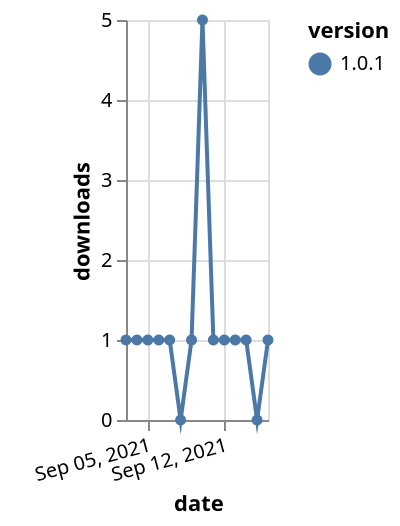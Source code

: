 {"$schema": "https://vega.github.io/schema/vega-lite/v5.json", "description": "A simple bar chart with embedded data.", "data": {"values": [{"date": "2021-09-03", "total": 211, "delta": 1, "version": "1.0.1"}, {"date": "2021-09-04", "total": 212, "delta": 1, "version": "1.0.1"}, {"date": "2021-09-05", "total": 213, "delta": 1, "version": "1.0.1"}, {"date": "2021-09-06", "total": 214, "delta": 1, "version": "1.0.1"}, {"date": "2021-09-07", "total": 215, "delta": 1, "version": "1.0.1"}, {"date": "2021-09-08", "total": 215, "delta": 0, "version": "1.0.1"}, {"date": "2021-09-09", "total": 216, "delta": 1, "version": "1.0.1"}, {"date": "2021-09-10", "total": 221, "delta": 5, "version": "1.0.1"}, {"date": "2021-09-11", "total": 222, "delta": 1, "version": "1.0.1"}, {"date": "2021-09-12", "total": 223, "delta": 1, "version": "1.0.1"}, {"date": "2021-09-13", "total": 224, "delta": 1, "version": "1.0.1"}, {"date": "2021-09-14", "total": 225, "delta": 1, "version": "1.0.1"}, {"date": "2021-09-15", "total": 225, "delta": 0, "version": "1.0.1"}, {"date": "2021-09-16", "total": 226, "delta": 1, "version": "1.0.1"}]}, "width": "container", "mark": {"type": "line", "point": {"filled": true}}, "encoding": {"x": {"field": "date", "type": "temporal", "timeUnit": "yearmonthdate", "title": "date", "axis": {"labelAngle": -15}}, "y": {"field": "delta", "type": "quantitative", "title": "downloads"}, "color": {"field": "version", "type": "nominal"}, "tooltip": {"field": "delta"}}}